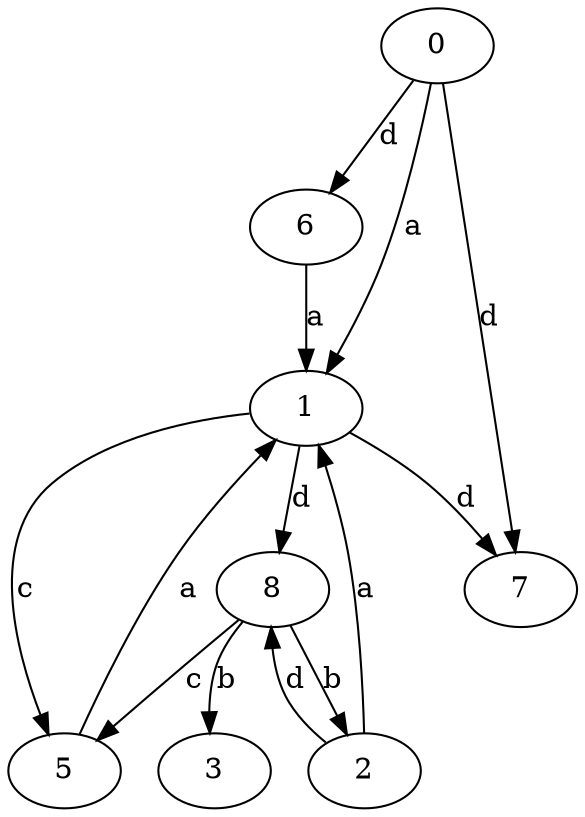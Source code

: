 strict digraph  {
0;
1;
2;
3;
5;
6;
7;
8;
0 -> 1  [label=a];
0 -> 6  [label=d];
0 -> 7  [label=d];
1 -> 5  [label=c];
1 -> 7  [label=d];
1 -> 8  [label=d];
2 -> 1  [label=a];
2 -> 8  [label=d];
5 -> 1  [label=a];
6 -> 1  [label=a];
8 -> 2  [label=b];
8 -> 3  [label=b];
8 -> 5  [label=c];
}
